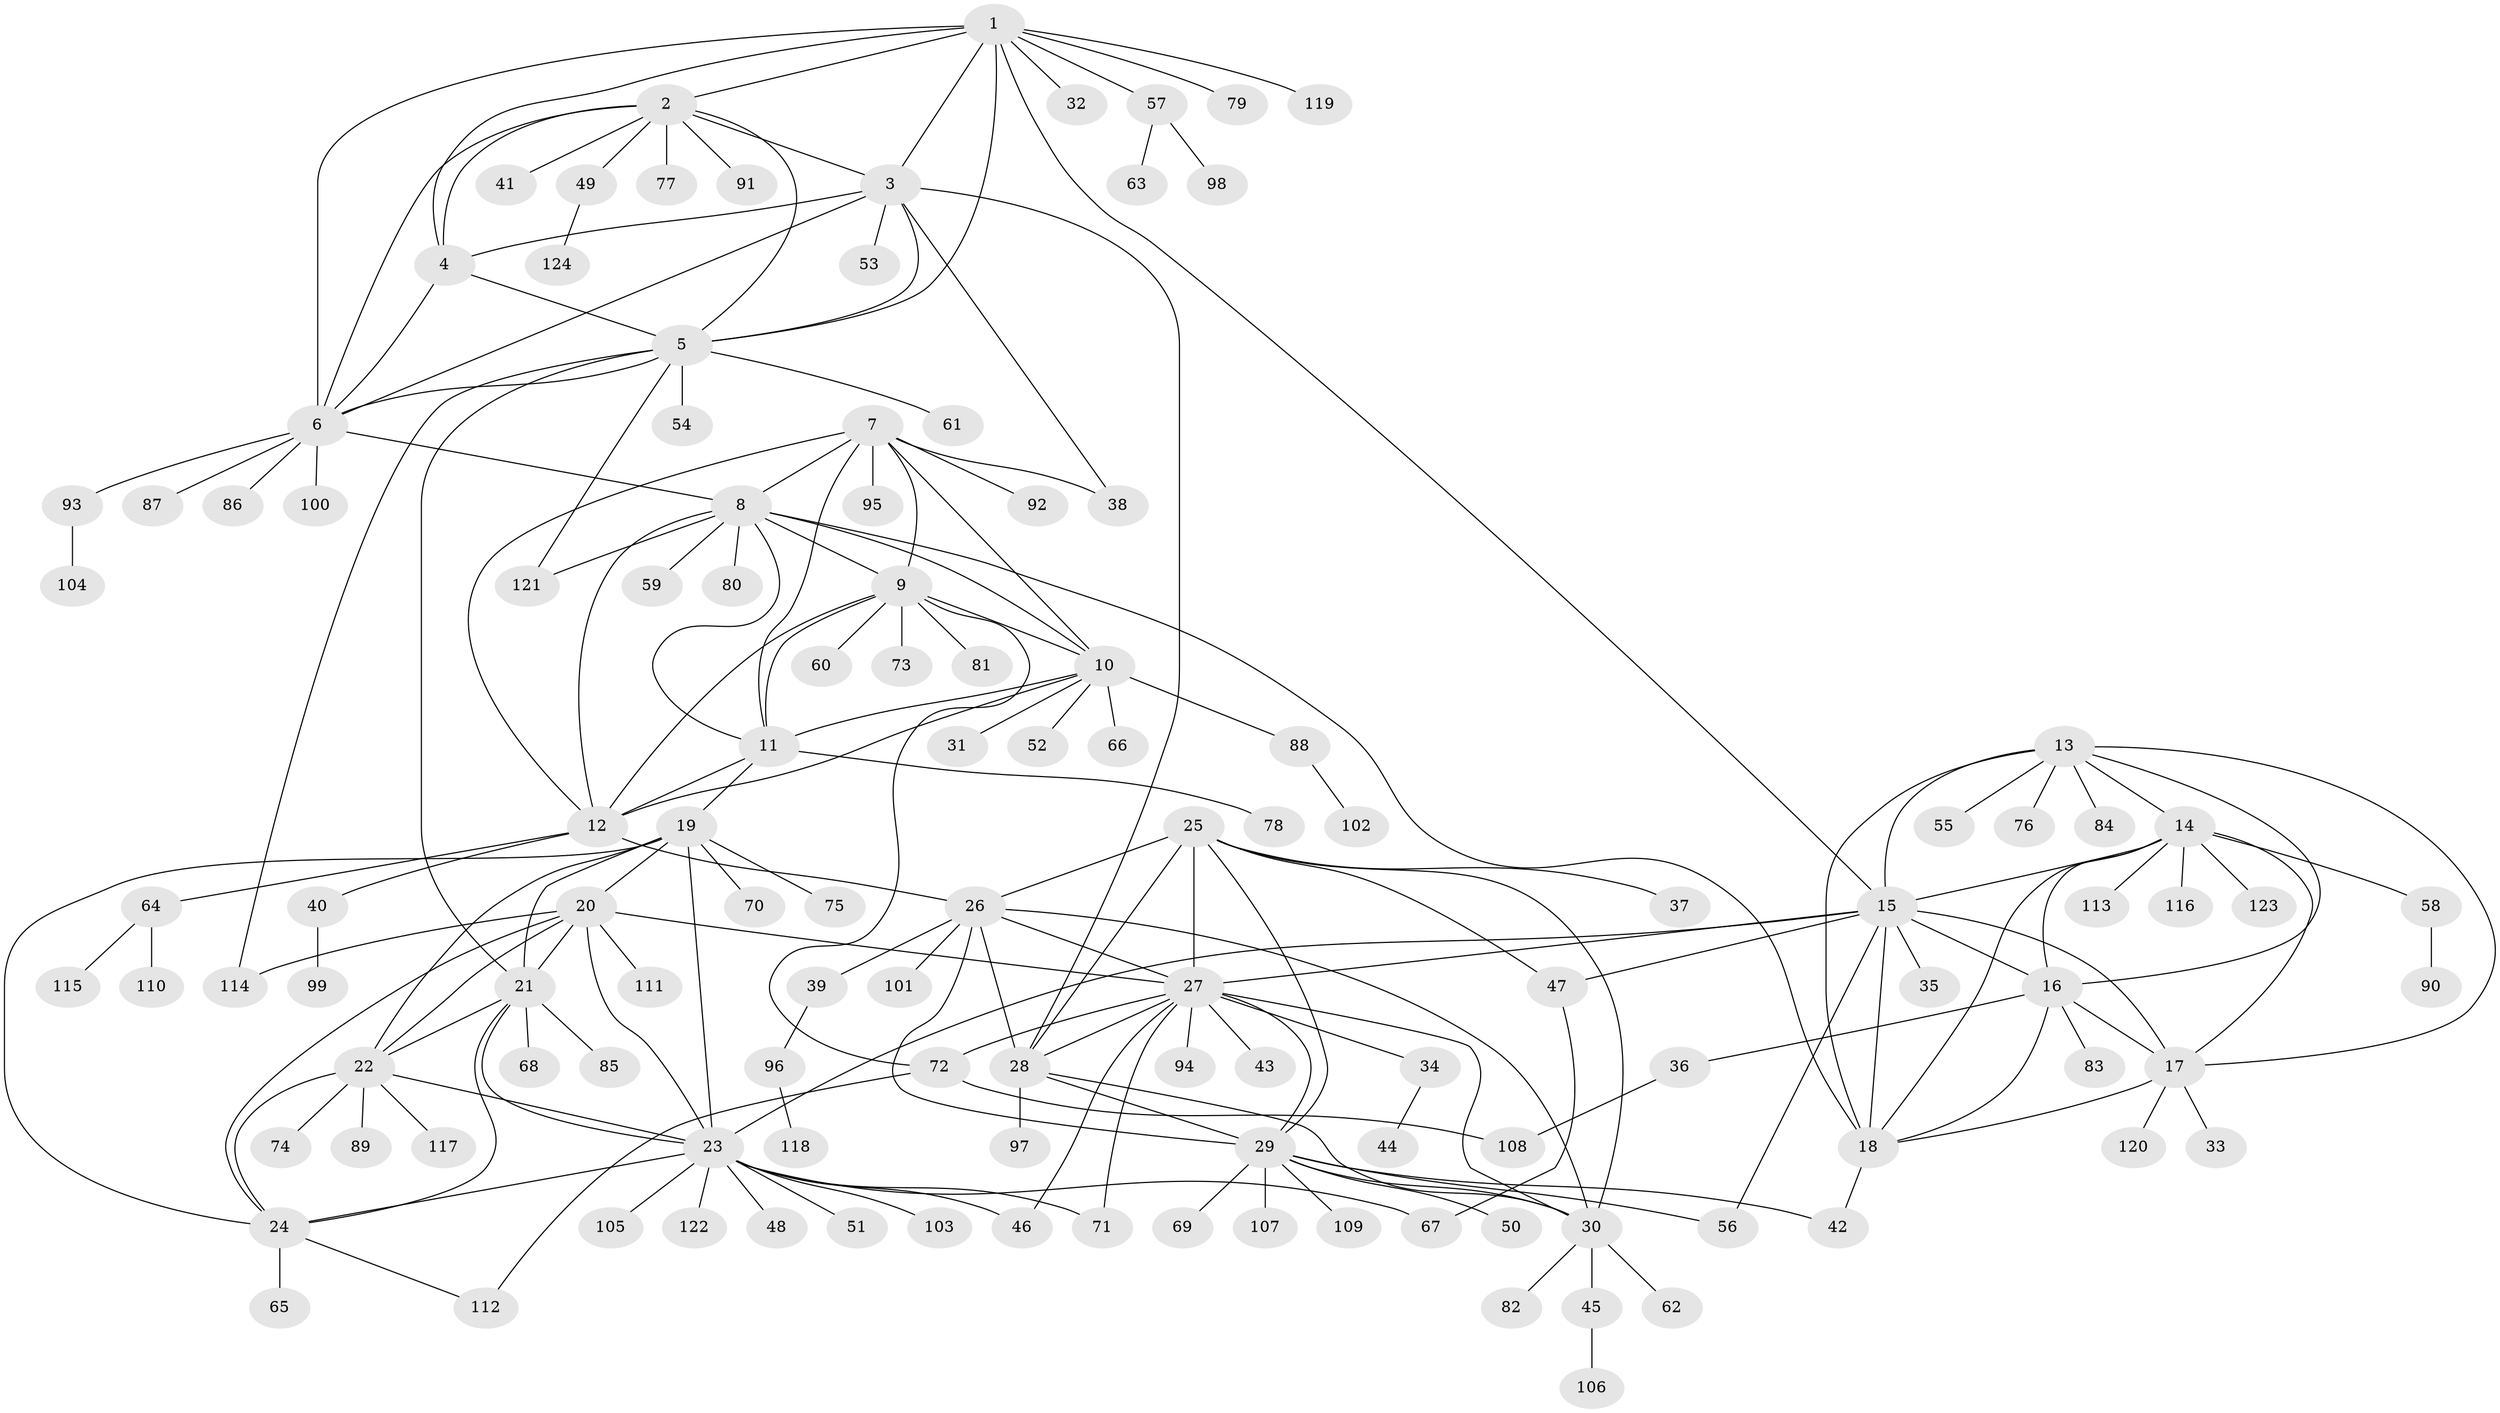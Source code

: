 // Generated by graph-tools (version 1.1) at 2025/37/03/09/25 02:37:11]
// undirected, 124 vertices, 191 edges
graph export_dot {
graph [start="1"]
  node [color=gray90,style=filled];
  1;
  2;
  3;
  4;
  5;
  6;
  7;
  8;
  9;
  10;
  11;
  12;
  13;
  14;
  15;
  16;
  17;
  18;
  19;
  20;
  21;
  22;
  23;
  24;
  25;
  26;
  27;
  28;
  29;
  30;
  31;
  32;
  33;
  34;
  35;
  36;
  37;
  38;
  39;
  40;
  41;
  42;
  43;
  44;
  45;
  46;
  47;
  48;
  49;
  50;
  51;
  52;
  53;
  54;
  55;
  56;
  57;
  58;
  59;
  60;
  61;
  62;
  63;
  64;
  65;
  66;
  67;
  68;
  69;
  70;
  71;
  72;
  73;
  74;
  75;
  76;
  77;
  78;
  79;
  80;
  81;
  82;
  83;
  84;
  85;
  86;
  87;
  88;
  89;
  90;
  91;
  92;
  93;
  94;
  95;
  96;
  97;
  98;
  99;
  100;
  101;
  102;
  103;
  104;
  105;
  106;
  107;
  108;
  109;
  110;
  111;
  112;
  113;
  114;
  115;
  116;
  117;
  118;
  119;
  120;
  121;
  122;
  123;
  124;
  1 -- 2;
  1 -- 3;
  1 -- 4;
  1 -- 5;
  1 -- 6;
  1 -- 15;
  1 -- 32;
  1 -- 57;
  1 -- 79;
  1 -- 119;
  2 -- 3;
  2 -- 4;
  2 -- 5;
  2 -- 6;
  2 -- 41;
  2 -- 49;
  2 -- 77;
  2 -- 91;
  3 -- 4;
  3 -- 5;
  3 -- 6;
  3 -- 28;
  3 -- 38;
  3 -- 53;
  4 -- 5;
  4 -- 6;
  5 -- 6;
  5 -- 21;
  5 -- 54;
  5 -- 61;
  5 -- 114;
  5 -- 121;
  6 -- 8;
  6 -- 86;
  6 -- 87;
  6 -- 93;
  6 -- 100;
  7 -- 8;
  7 -- 9;
  7 -- 10;
  7 -- 11;
  7 -- 12;
  7 -- 38;
  7 -- 92;
  7 -- 95;
  8 -- 9;
  8 -- 10;
  8 -- 11;
  8 -- 12;
  8 -- 18;
  8 -- 59;
  8 -- 80;
  8 -- 121;
  9 -- 10;
  9 -- 11;
  9 -- 12;
  9 -- 60;
  9 -- 72;
  9 -- 73;
  9 -- 81;
  10 -- 11;
  10 -- 12;
  10 -- 31;
  10 -- 52;
  10 -- 66;
  10 -- 88;
  11 -- 12;
  11 -- 19;
  11 -- 78;
  12 -- 26;
  12 -- 40;
  12 -- 64;
  13 -- 14;
  13 -- 15;
  13 -- 16;
  13 -- 17;
  13 -- 18;
  13 -- 55;
  13 -- 76;
  13 -- 84;
  14 -- 15;
  14 -- 16;
  14 -- 17;
  14 -- 18;
  14 -- 58;
  14 -- 113;
  14 -- 116;
  14 -- 123;
  15 -- 16;
  15 -- 17;
  15 -- 18;
  15 -- 23;
  15 -- 27;
  15 -- 35;
  15 -- 47;
  15 -- 56;
  16 -- 17;
  16 -- 18;
  16 -- 36;
  16 -- 83;
  17 -- 18;
  17 -- 33;
  17 -- 120;
  18 -- 42;
  19 -- 20;
  19 -- 21;
  19 -- 22;
  19 -- 23;
  19 -- 24;
  19 -- 70;
  19 -- 75;
  20 -- 21;
  20 -- 22;
  20 -- 23;
  20 -- 24;
  20 -- 27;
  20 -- 111;
  20 -- 114;
  21 -- 22;
  21 -- 23;
  21 -- 24;
  21 -- 68;
  21 -- 85;
  22 -- 23;
  22 -- 24;
  22 -- 74;
  22 -- 89;
  22 -- 117;
  23 -- 24;
  23 -- 46;
  23 -- 48;
  23 -- 51;
  23 -- 67;
  23 -- 71;
  23 -- 103;
  23 -- 105;
  23 -- 122;
  24 -- 65;
  24 -- 112;
  25 -- 26;
  25 -- 27;
  25 -- 28;
  25 -- 29;
  25 -- 30;
  25 -- 37;
  25 -- 47;
  26 -- 27;
  26 -- 28;
  26 -- 29;
  26 -- 30;
  26 -- 39;
  26 -- 101;
  27 -- 28;
  27 -- 29;
  27 -- 30;
  27 -- 34;
  27 -- 43;
  27 -- 46;
  27 -- 71;
  27 -- 72;
  27 -- 94;
  28 -- 29;
  28 -- 30;
  28 -- 97;
  29 -- 30;
  29 -- 42;
  29 -- 50;
  29 -- 56;
  29 -- 69;
  29 -- 107;
  29 -- 109;
  30 -- 45;
  30 -- 62;
  30 -- 82;
  34 -- 44;
  36 -- 108;
  39 -- 96;
  40 -- 99;
  45 -- 106;
  47 -- 67;
  49 -- 124;
  57 -- 63;
  57 -- 98;
  58 -- 90;
  64 -- 110;
  64 -- 115;
  72 -- 108;
  72 -- 112;
  88 -- 102;
  93 -- 104;
  96 -- 118;
}
